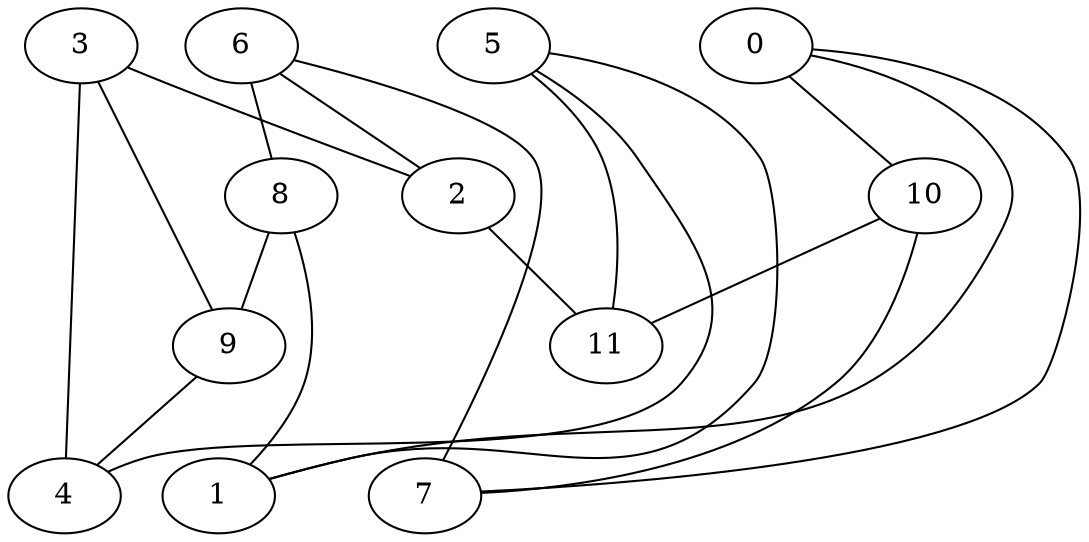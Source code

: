 strict graph {


	"3" [  weight=0 ];

	"3" -- "4" [  weight=0 ];

	"3" -- "2" [  weight=0 ];

	"3" -- "9" [  weight=0 ];

	"6" [  weight=0 ];

	"6" -- "2" [  weight=0 ];

	"6" -- "7" [  weight=0 ];

	"6" -- "8" [  weight=0 ];

	"0" [  weight=0 ];

	"0" -- "1" [  weight=0 ];

	"0" -- "7" [  weight=0 ];

	"0" -- "10" [  weight=0 ];

	"10" [  weight=0 ];

	"10" -- "11" [  weight=0 ];

	"10" [  weight=0 ];

	"10" -- "7" [  weight=0 ];

	"8" [  weight=0 ];

	"8" -- "1" [  weight=0 ];

	"8" -- "6" [  weight=0 ];

	"8" -- "9" [  weight=0 ];

	"5" [  weight=0 ];

	"5" -- "4" [  weight=0 ];

	"5" -- "11" [  weight=0 ];

	"5" -- "1" [  weight=0 ];

	"1" [  weight=0 ];

	"1" -- "5" [  weight=0 ];

	"1" [  weight=0 ];

	"1" -- "8" [  weight=0 ];

	"7" [  weight=0 ];

	"7" [  weight=0 ];

	"7" -- "10" [  weight=0 ];

	"7" -- "6" [  weight=0 ];

	"2" [  weight=0 ];

	"2" -- "3" [  weight=0 ];

	"2" -- "11" [  weight=0 ];

	"2" -- "6" [  weight=0 ];

	"9" [  weight=0 ];

	"9" -- "4" [  weight=0 ];

	"9" -- "3" [  weight=0 ];

	"9" -- "8" [  weight=0 ];

	"11" [  weight=0 ];

	"11" -- "10" [  weight=0 ];

	"11" -- "5" [  weight=0 ];

	"11" -- "2" [  weight=0 ];

	"4" [  weight=0 ];

	"4" -- "3" [  weight=0 ];

	"4" -- "5" [  weight=0 ];

	"4" -- "9" [  weight=0 ];

}
